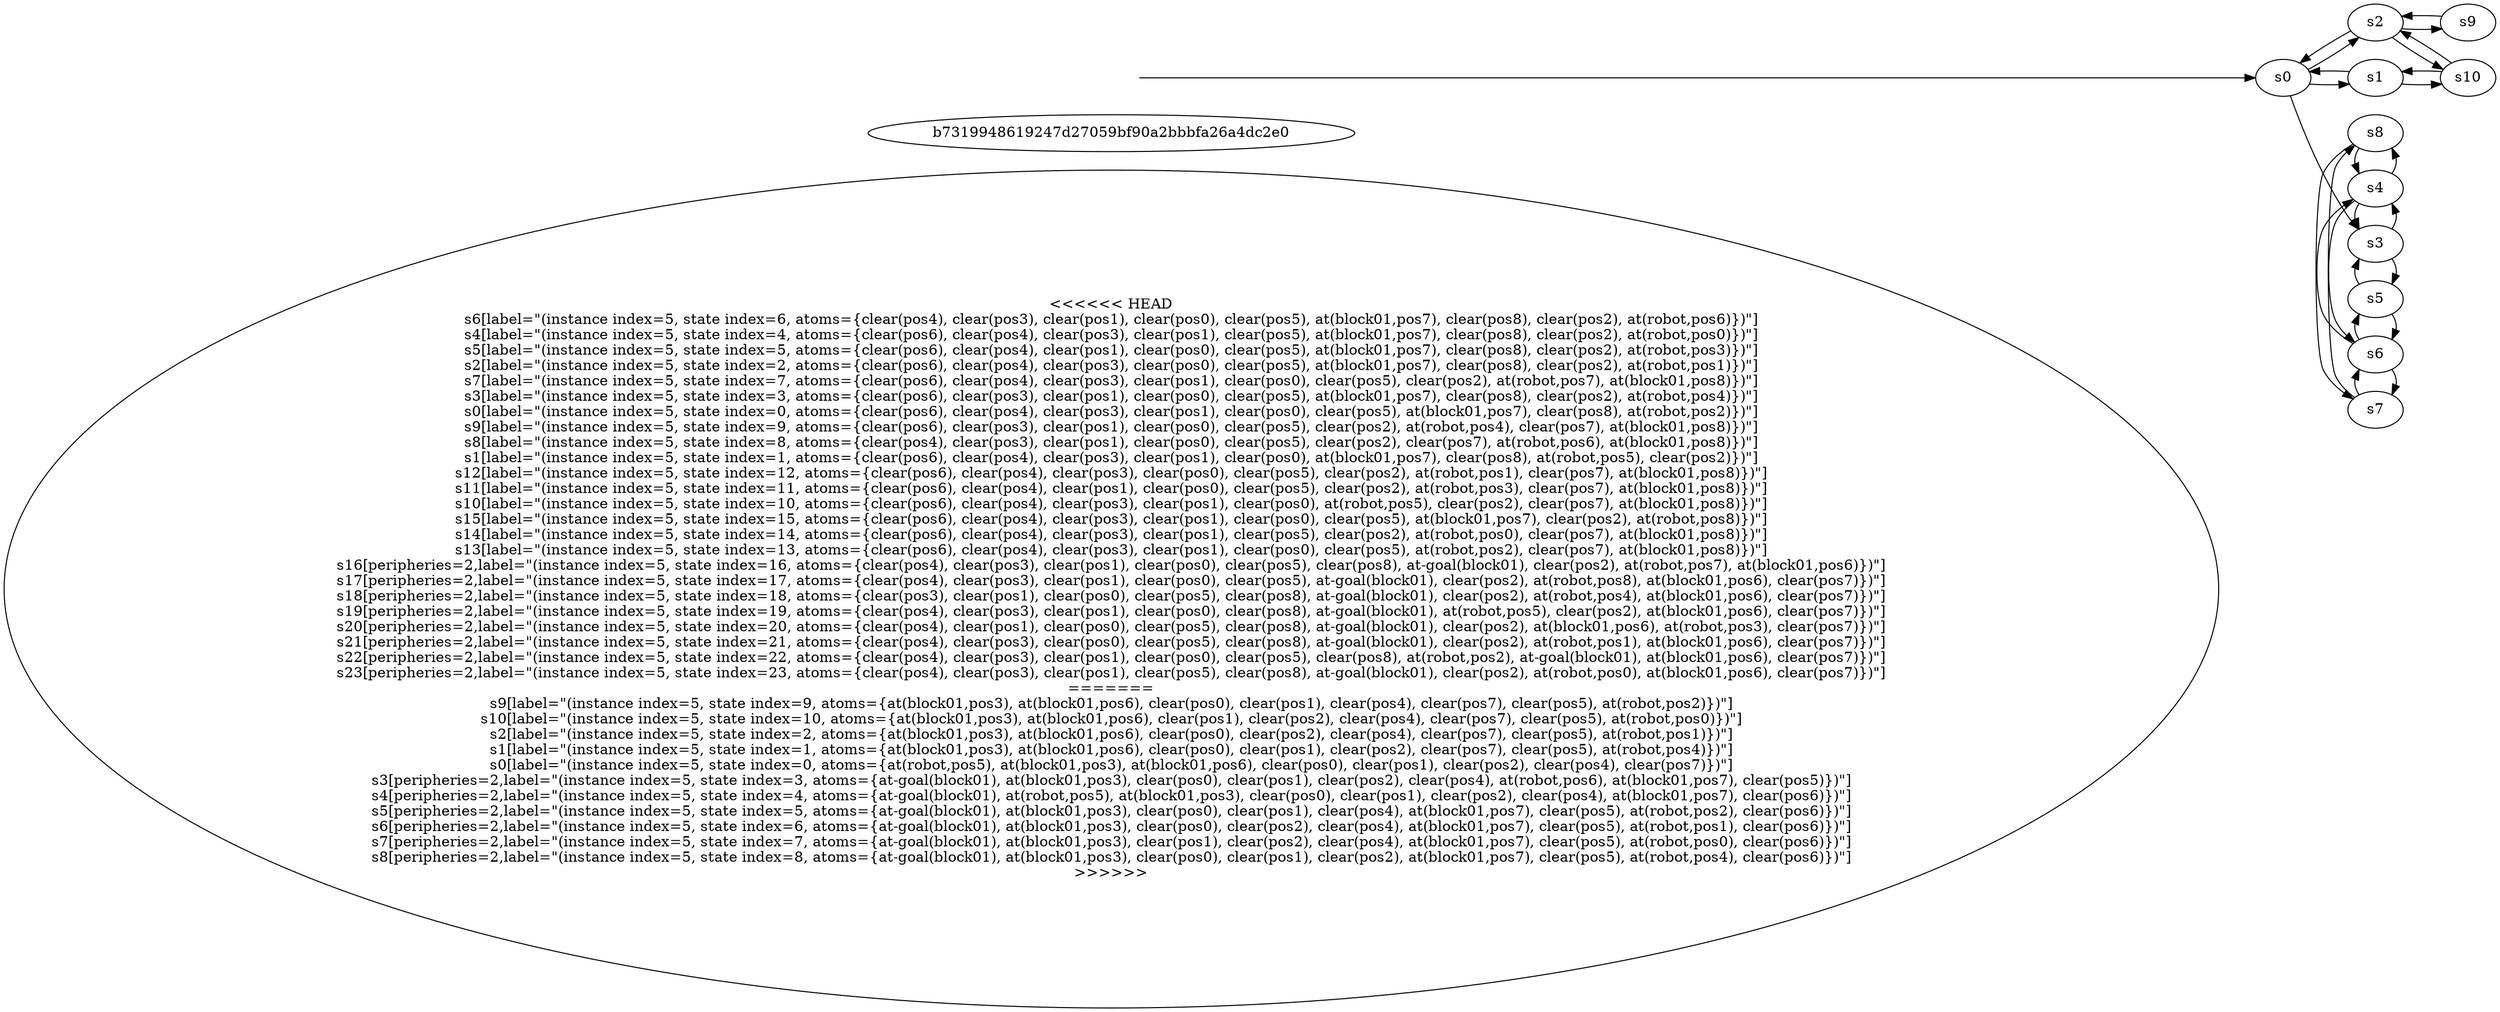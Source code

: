 digraph {
rankdir="LR"
<<<<<<< HEAD
s6[label="(instance index=5, state index=6, atoms={clear(pos4), clear(pos3), clear(pos1), clear(pos0), clear(pos5), at(block01,pos7), clear(pos8), clear(pos2), at(robot,pos6)})"]
s4[label="(instance index=5, state index=4, atoms={clear(pos6), clear(pos4), clear(pos3), clear(pos1), clear(pos5), at(block01,pos7), clear(pos8), clear(pos2), at(robot,pos0)})"]
s5[label="(instance index=5, state index=5, atoms={clear(pos6), clear(pos4), clear(pos1), clear(pos0), clear(pos5), at(block01,pos7), clear(pos8), clear(pos2), at(robot,pos3)})"]
s2[label="(instance index=5, state index=2, atoms={clear(pos6), clear(pos4), clear(pos3), clear(pos0), clear(pos5), at(block01,pos7), clear(pos8), clear(pos2), at(robot,pos1)})"]
s7[label="(instance index=5, state index=7, atoms={clear(pos6), clear(pos4), clear(pos3), clear(pos1), clear(pos0), clear(pos5), clear(pos2), at(robot,pos7), at(block01,pos8)})"]
s3[label="(instance index=5, state index=3, atoms={clear(pos6), clear(pos3), clear(pos1), clear(pos0), clear(pos5), at(block01,pos7), clear(pos8), clear(pos2), at(robot,pos4)})"]
s0[label="(instance index=5, state index=0, atoms={clear(pos6), clear(pos4), clear(pos3), clear(pos1), clear(pos0), clear(pos5), at(block01,pos7), clear(pos8), at(robot,pos2)})"]
s9[label="(instance index=5, state index=9, atoms={clear(pos6), clear(pos3), clear(pos1), clear(pos0), clear(pos5), clear(pos2), at(robot,pos4), clear(pos7), at(block01,pos8)})"]
s8[label="(instance index=5, state index=8, atoms={clear(pos4), clear(pos3), clear(pos1), clear(pos0), clear(pos5), clear(pos2), clear(pos7), at(robot,pos6), at(block01,pos8)})"]
s1[label="(instance index=5, state index=1, atoms={clear(pos6), clear(pos4), clear(pos3), clear(pos1), clear(pos0), at(block01,pos7), clear(pos8), at(robot,pos5), clear(pos2)})"]
s12[label="(instance index=5, state index=12, atoms={clear(pos6), clear(pos4), clear(pos3), clear(pos0), clear(pos5), clear(pos2), at(robot,pos1), clear(pos7), at(block01,pos8)})"]
s11[label="(instance index=5, state index=11, atoms={clear(pos6), clear(pos4), clear(pos1), clear(pos0), clear(pos5), clear(pos2), at(robot,pos3), clear(pos7), at(block01,pos8)})"]
s10[label="(instance index=5, state index=10, atoms={clear(pos6), clear(pos4), clear(pos3), clear(pos1), clear(pos0), at(robot,pos5), clear(pos2), clear(pos7), at(block01,pos8)})"]
s15[label="(instance index=5, state index=15, atoms={clear(pos6), clear(pos4), clear(pos3), clear(pos1), clear(pos0), clear(pos5), at(block01,pos7), clear(pos2), at(robot,pos8)})"]
s14[label="(instance index=5, state index=14, atoms={clear(pos6), clear(pos4), clear(pos3), clear(pos1), clear(pos5), clear(pos2), at(robot,pos0), clear(pos7), at(block01,pos8)})"]
s13[label="(instance index=5, state index=13, atoms={clear(pos6), clear(pos4), clear(pos3), clear(pos1), clear(pos0), clear(pos5), at(robot,pos2), clear(pos7), at(block01,pos8)})"]
s16[peripheries=2,label="(instance index=5, state index=16, atoms={clear(pos4), clear(pos3), clear(pos1), clear(pos0), clear(pos5), clear(pos8), at-goal(block01), clear(pos2), at(robot,pos7), at(block01,pos6)})"]
s17[peripheries=2,label="(instance index=5, state index=17, atoms={clear(pos4), clear(pos3), clear(pos1), clear(pos0), clear(pos5), at-goal(block01), clear(pos2), at(robot,pos8), at(block01,pos6), clear(pos7)})"]
s18[peripheries=2,label="(instance index=5, state index=18, atoms={clear(pos3), clear(pos1), clear(pos0), clear(pos5), clear(pos8), at-goal(block01), clear(pos2), at(robot,pos4), at(block01,pos6), clear(pos7)})"]
s19[peripheries=2,label="(instance index=5, state index=19, atoms={clear(pos4), clear(pos3), clear(pos1), clear(pos0), clear(pos8), at-goal(block01), at(robot,pos5), clear(pos2), at(block01,pos6), clear(pos7)})"]
s20[peripheries=2,label="(instance index=5, state index=20, atoms={clear(pos4), clear(pos1), clear(pos0), clear(pos5), clear(pos8), at-goal(block01), clear(pos2), at(block01,pos6), at(robot,pos3), clear(pos7)})"]
s21[peripheries=2,label="(instance index=5, state index=21, atoms={clear(pos4), clear(pos3), clear(pos0), clear(pos5), clear(pos8), at-goal(block01), clear(pos2), at(robot,pos1), at(block01,pos6), clear(pos7)})"]
s22[peripheries=2,label="(instance index=5, state index=22, atoms={clear(pos4), clear(pos3), clear(pos1), clear(pos0), clear(pos5), clear(pos8), at(robot,pos2), at-goal(block01), at(block01,pos6), clear(pos7)})"]
s23[peripheries=2,label="(instance index=5, state index=23, atoms={clear(pos4), clear(pos3), clear(pos1), clear(pos5), clear(pos8), at-goal(block01), clear(pos2), at(robot,pos0), at(block01,pos6), clear(pos7)})"]
=======
s9[label="(instance index=5, state index=9, atoms={at(block01,pos3), at(block01,pos6), clear(pos0), clear(pos1), clear(pos4), clear(pos7), clear(pos5), at(robot,pos2)})"]
s10[label="(instance index=5, state index=10, atoms={at(block01,pos3), at(block01,pos6), clear(pos1), clear(pos2), clear(pos4), clear(pos7), clear(pos5), at(robot,pos0)})"]
s2[label="(instance index=5, state index=2, atoms={at(block01,pos3), at(block01,pos6), clear(pos0), clear(pos2), clear(pos4), clear(pos7), clear(pos5), at(robot,pos1)})"]
s1[label="(instance index=5, state index=1, atoms={at(block01,pos3), at(block01,pos6), clear(pos0), clear(pos1), clear(pos2), clear(pos7), clear(pos5), at(robot,pos4)})"]
s0[label="(instance index=5, state index=0, atoms={at(robot,pos5), at(block01,pos3), at(block01,pos6), clear(pos0), clear(pos1), clear(pos2), clear(pos4), clear(pos7)})"]
s3[peripheries=2,label="(instance index=5, state index=3, atoms={at-goal(block01), at(block01,pos3), clear(pos0), clear(pos1), clear(pos2), clear(pos4), at(robot,pos6), at(block01,pos7), clear(pos5)})"]
s4[peripheries=2,label="(instance index=5, state index=4, atoms={at-goal(block01), at(robot,pos5), at(block01,pos3), clear(pos0), clear(pos1), clear(pos2), clear(pos4), at(block01,pos7), clear(pos6)})"]
s5[peripheries=2,label="(instance index=5, state index=5, atoms={at-goal(block01), at(block01,pos3), clear(pos0), clear(pos1), clear(pos4), at(block01,pos7), clear(pos5), at(robot,pos2), clear(pos6)})"]
s6[peripheries=2,label="(instance index=5, state index=6, atoms={at-goal(block01), at(block01,pos3), clear(pos0), clear(pos2), clear(pos4), at(block01,pos7), clear(pos5), at(robot,pos1), clear(pos6)})"]
s7[peripheries=2,label="(instance index=5, state index=7, atoms={at-goal(block01), at(block01,pos3), clear(pos1), clear(pos2), clear(pos4), at(block01,pos7), clear(pos5), at(robot,pos0), clear(pos6)})"]
s8[peripheries=2,label="(instance index=5, state index=8, atoms={at-goal(block01), at(block01,pos3), clear(pos0), clear(pos1), clear(pos2), at(block01,pos7), clear(pos5), at(robot,pos4), clear(pos6)})"]
>>>>>>> b7319948619247d27059bf90a2bbbfa26a4dc2e0
Dangling [ label = "", style = invis ]
{ rank = same; Dangling }
Dangling -> s0
{ rank = same; s0}
{ rank = same; s2,s1}
{ rank = same; s0}
{ rank = same; s3,s4,s5,s6,s7,s8}
{
s9->s2
s10->s2
s10->s1
}
{
s2->s10
s2->s9
s2->s0
s1->s10
s1->s0
}
{
s0->s3
s0->s2
s0->s1
}
{
s3->s5
s3->s4
s4->s6
s4->s3
s4->s8
s5->s6
s5->s3
s6->s5
s6->s7
s6->s4
s7->s6
s7->s8
s8->s7
s8->s4
}
}

